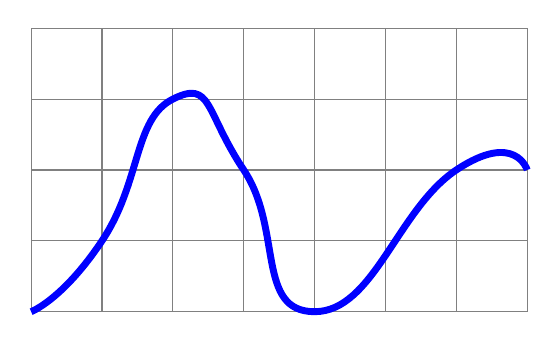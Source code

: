 \begin{tikzpicture}[scale = 0.9]
\draw [gray](0,0) grid (7,4);
\draw [blue, line width = 2.5pt] plot [smooth, tension=1] coordinates { (0,0) (1,1) (2,3) (3,2) (4,0) (6,2) (7,2)};
\end{tikzpicture}
